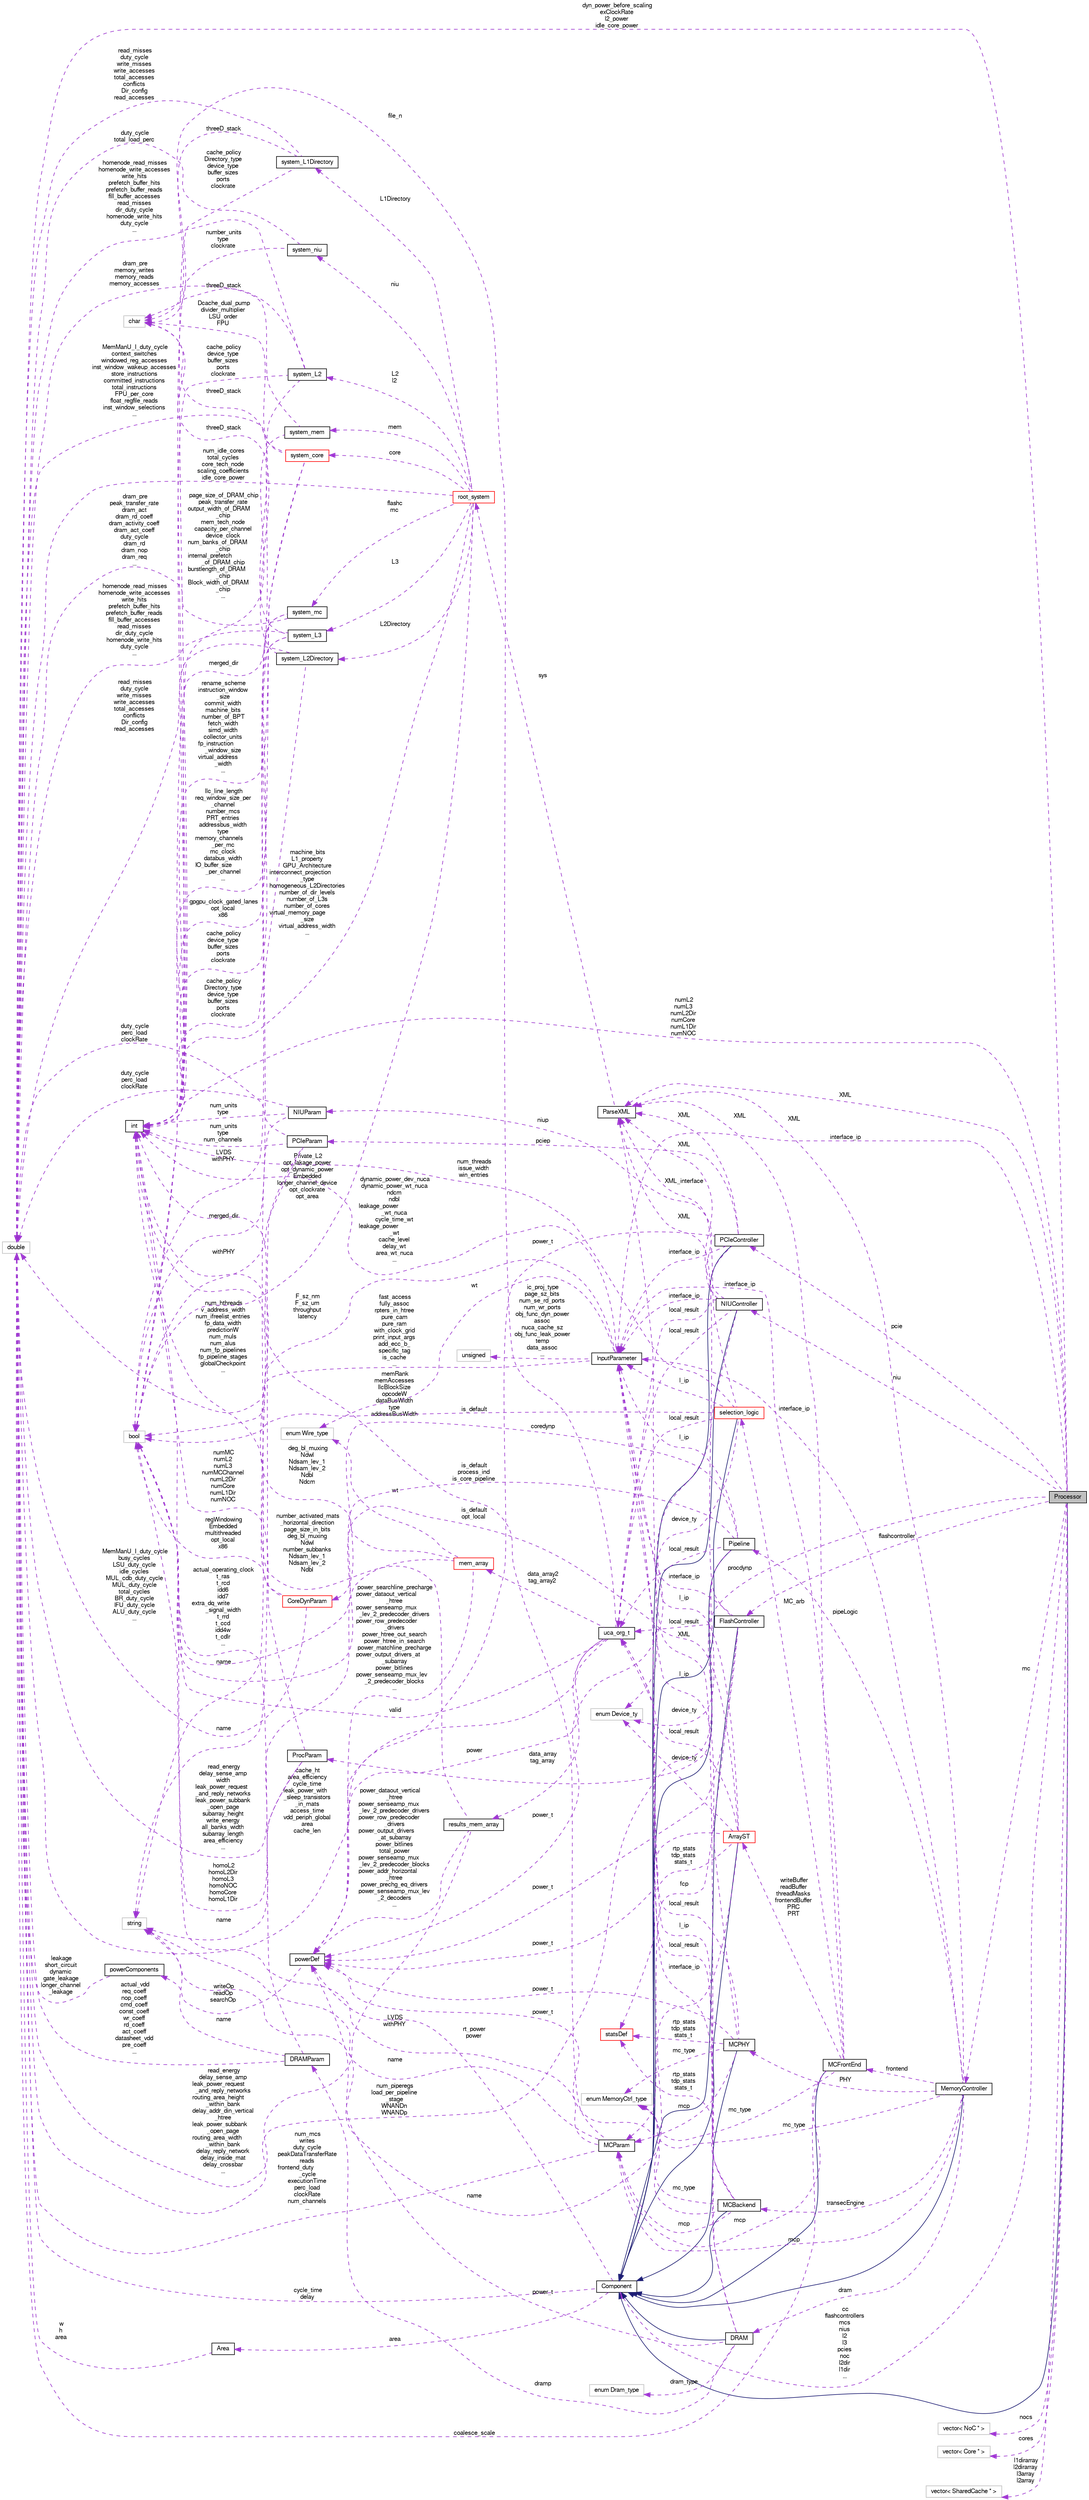digraph "Processor"
{
  bgcolor="transparent";
  edge [fontname="FreeSans",fontsize="10",labelfontname="FreeSans",labelfontsize="10"];
  node [fontname="FreeSans",fontsize="10",shape=record];
  rankdir="LR";
  Node2 [label="Processor",height=0.2,width=0.4,color="black", fillcolor="grey75", style="filled", fontcolor="black"];
  Node3 -> Node2 [dir="back",color="midnightblue",fontsize="10",style="solid",fontname="FreeSans"];
  Node3 [label="Component",height=0.2,width=0.4,color="black",URL="$classComponent.html"];
  Node4 -> Node3 [dir="back",color="darkorchid3",fontsize="10",style="dashed",label=" cycle_time\ndelay" ,fontname="FreeSans"];
  Node4 [label="double",height=0.2,width=0.4,color="grey75"];
  Node5 -> Node3 [dir="back",color="darkorchid3",fontsize="10",style="dashed",label=" rt_power\npower" ,fontname="FreeSans"];
  Node5 [label="powerDef",height=0.2,width=0.4,color="black",URL="$classpowerDef.html"];
  Node6 -> Node5 [dir="back",color="darkorchid3",fontsize="10",style="dashed",label=" writeOp\nreadOp\nsearchOp" ,fontname="FreeSans"];
  Node6 [label="powerComponents",height=0.2,width=0.4,color="black",URL="$classpowerComponents.html"];
  Node4 -> Node6 [dir="back",color="darkorchid3",fontsize="10",style="dashed",label=" leakage\nshort_circuit\ndynamic\ngate_leakage\nlonger_channel\l_leakage" ,fontname="FreeSans"];
  Node7 -> Node3 [dir="back",color="darkorchid3",fontsize="10",style="dashed",label=" area" ,fontname="FreeSans"];
  Node7 [label="Area",height=0.2,width=0.4,color="black",URL="$classArea.html"];
  Node4 -> Node7 [dir="back",color="darkorchid3",fontsize="10",style="dashed",label=" w\nh\narea" ,fontname="FreeSans"];
  Node8 -> Node2 [dir="back",color="darkorchid3",fontsize="10",style="dashed",label=" flashcontroller" ,fontname="FreeSans"];
  Node8 [label="FlashController",height=0.2,width=0.4,color="black",URL="$classFlashController.html"];
  Node3 -> Node8 [dir="back",color="midnightblue",fontsize="10",style="solid",fontname="FreeSans"];
  Node9 -> Node8 [dir="back",color="darkorchid3",fontsize="10",style="dashed",label=" local_result" ,fontname="FreeSans"];
  Node9 [label="uca_org_t",height=0.2,width=0.4,color="black",URL="$classuca__org__t.html"];
  Node4 -> Node9 [dir="back",color="darkorchid3",fontsize="10",style="dashed",label=" cache_ht\narea_efficiency\ncycle_time\nleak_power_with\l_sleep_transistors\l_in_mats\naccess_time\nvdd_periph_global\narea\ncache_len" ,fontname="FreeSans"];
  Node10 -> Node9 [dir="back",color="darkorchid3",fontsize="10",style="dashed",label=" file_n" ,fontname="FreeSans"];
  Node10 [label="char",height=0.2,width=0.4,color="grey75"];
  Node5 -> Node9 [dir="back",color="darkorchid3",fontsize="10",style="dashed",label=" power" ,fontname="FreeSans"];
  Node11 -> Node9 [dir="back",color="darkorchid3",fontsize="10",style="dashed",label=" data_array2\ntag_array2" ,fontname="FreeSans"];
  Node11 [label="mem_array",height=0.2,width=0.4,color="red",URL="$classmem__array.html"];
  Node4 -> Node11 [dir="back",color="darkorchid3",fontsize="10",style="dashed",label=" read_energy\ndelay_sense_amp\nwidth\nleak_power_request\l_and_reply_networks\nleak_power_subbank\l_open_page\nsubarray_height\nwrite_energy\nall_banks_width\nsubarray_length\narea_efficiency\n..." ,fontname="FreeSans"];
  Node5 -> Node11 [dir="back",color="darkorchid3",fontsize="10",style="dashed",label=" power_searchline_precharge\npower_dataout_vertical\l_htree\npower_senseamp_mux\l_lev_2_predecoder_drivers\npower_row_predecoder\l_drivers\npower_htree_out_search\npower_htree_in_search\npower_matchline_precharge\npower_output_drivers_at\l_subarray\npower_bitlines\npower_senseamp_mux_lev\l_2_predecoder_blocks\n..." ,fontname="FreeSans"];
  Node13 -> Node11 [dir="back",color="darkorchid3",fontsize="10",style="dashed",label=" deg_bl_muxing\nNdwl\nNdsam_lev_1\nNdsam_lev_2\nNdbl\nNdcm" ,fontname="FreeSans"];
  Node13 [label="int",height=0.2,width=0.4,color="black",URL="$classint.html"];
  Node14 -> Node11 [dir="back",color="darkorchid3",fontsize="10",style="dashed",label=" wt" ,fontname="FreeSans"];
  Node14 [label="enum Wire_type",height=0.2,width=0.4,color="grey75"];
  Node15 -> Node9 [dir="back",color="darkorchid3",fontsize="10",style="dashed",label=" data_array\ntag_array" ,fontname="FreeSans"];
  Node15 [label="results_mem_array",height=0.2,width=0.4,color="black",URL="$structresults__mem__array.html"];
  Node4 -> Node15 [dir="back",color="darkorchid3",fontsize="10",style="dashed",label=" read_energy\ndelay_sense_amp\nleak_power_request\l_and_reply_networks\nrouting_area_height\l_within_bank\ndelay_addr_din_vertical\l_htree\nleak_power_subbank\l_open_page\nrouting_area_width\l_within_bank\ndelay_reply_network\ndelay_inside_mat\ndelay_crossbar\n..." ,fontname="FreeSans"];
  Node5 -> Node15 [dir="back",color="darkorchid3",fontsize="10",style="dashed",label=" power_dataout_vertical\l_htree\npower_senseamp_mux\l_lev_2_predecoder_drivers\npower_row_predecoder\l_drivers\npower_output_drivers\l_at_subarray\npower_bitlines\ntotal_power\npower_senseamp_mux\l_lev_2_predecoder_blocks\npower_addr_horizontal\l_htree\npower_prechg_eq_drivers\npower_senseamp_mux_lev\l_2_decoders\n..." ,fontname="FreeSans"];
  Node13 -> Node15 [dir="back",color="darkorchid3",fontsize="10",style="dashed",label=" number_activated_mats\l_horizontal_direction\npage_size_in_bits\ndeg_bl_muxing\nNdwl\nnumber_subbanks\nNdsam_lev_1\nNdsam_lev_2\nNdbl" ,fontname="FreeSans"];
  Node16 -> Node9 [dir="back",color="darkorchid3",fontsize="10",style="dashed",label=" valid" ,fontname="FreeSans"];
  Node16 [label="bool",height=0.2,width=0.4,color="grey75"];
  Node5 -> Node8 [dir="back",color="darkorchid3",fontsize="10",style="dashed",label=" power_t" ,fontname="FreeSans"];
  Node17 -> Node8 [dir="back",color="darkorchid3",fontsize="10",style="dashed",label=" fcp" ,fontname="FreeSans"];
  Node17 [label="MCParam",height=0.2,width=0.4,color="black",URL="$classMCParam.html"];
  Node4 -> Node17 [dir="back",color="darkorchid3",fontsize="10",style="dashed",label=" num_mcs\nwrites\nduty_cycle\npeakDataTransferRate\nreads\nfrontend_duty\l_cycle\nexecutionTime\nperc_load\nclockRate\nnum_channels\n..." ,fontname="FreeSans"];
  Node18 -> Node17 [dir="back",color="darkorchid3",fontsize="10",style="dashed",label=" name" ,fontname="FreeSans"];
  Node18 [label="string",height=0.2,width=0.4,color="grey75"];
  Node13 -> Node17 [dir="back",color="darkorchid3",fontsize="10",style="dashed",label=" memRank\nmemAccesses\nllcBlockSize\nopcodeW\ndataBusWidth\ntype\naddressBusWidth" ,fontname="FreeSans"];
  Node16 -> Node17 [dir="back",color="darkorchid3",fontsize="10",style="dashed",label=" LVDS\nwithPHY" ,fontname="FreeSans"];
  Node19 -> Node8 [dir="back",color="darkorchid3",fontsize="10",style="dashed",label=" interface_ip" ,fontname="FreeSans"];
  Node19 [label="InputParameter",height=0.2,width=0.4,color="black",URL="$classInputParameter.html"];
  Node4 -> Node19 [dir="back",color="darkorchid3",fontsize="10",style="dashed",label=" F_sz_nm\nF_sz_um\nthroughput\nlatency" ,fontname="FreeSans"];
  Node13 -> Node19 [dir="back",color="darkorchid3",fontsize="10",style="dashed",label=" dynamic_power_dev_nuca\ndynamic_power_wt_nuca\nndcm\nndbl\nleakage_power\l_wt_nuca\ncycle_time_wt\nleakage_power\l_wt\ncache_level\ndelay_wt\narea_wt_nuca\n..." ,fontname="FreeSans"];
  Node16 -> Node19 [dir="back",color="darkorchid3",fontsize="10",style="dashed",label=" fast_access\nfully_assoc\nrpters_in_htree\npure_cam\npure_ram\nwith_clock_grid\nprint_input_args\nadd_ecc_b_\nspecific_tag\nis_cache\n..." ,fontname="FreeSans"];
  Node14 -> Node19 [dir="back",color="darkorchid3",fontsize="10",style="dashed",label=" wt" ,fontname="FreeSans"];
  Node20 -> Node19 [dir="back",color="darkorchid3",fontsize="10",style="dashed",label=" ic_proj_type\npage_sz_bits\nnum_se_rd_ports\nnum_wr_ports\nobj_func_dyn_power\nassoc\nnuca_cache_sz\nobj_func_leak_power\ntemp\ndata_assoc\n..." ,fontname="FreeSans"];
  Node20 [label="unsigned",height=0.2,width=0.4,color="grey75"];
  Node21 -> Node8 [dir="back",color="darkorchid3",fontsize="10",style="dashed",label=" XML" ,fontname="FreeSans"];
  Node21 [label="ParseXML",height=0.2,width=0.4,color="black",URL="$classParseXML.html"];
  Node22 -> Node21 [dir="back",color="darkorchid3",fontsize="10",style="dashed",label=" sys" ,fontname="FreeSans"];
  Node22 [label="root_system",height=0.2,width=0.4,color="red",URL="$structroot__system.html"];
  Node23 -> Node22 [dir="back",color="darkorchid3",fontsize="10",style="dashed",label=" L2\nl2" ,fontname="FreeSans"];
  Node23 [label="system_L2",height=0.2,width=0.4,color="black",URL="$structsystem__L2.html"];
  Node4 -> Node23 [dir="back",color="darkorchid3",fontsize="10",style="dashed",label=" homenode_read_misses\nhomenode_write_accesses\nwrite_hits\nprefetch_buffer_hits\nprefetch_buffer_reads\nfill_buffer_accesses\nread_misses\ndir_duty_cycle\nhomenode_write_hits\nduty_cycle\n..." ,fontname="FreeSans"];
  Node10 -> Node23 [dir="back",color="darkorchid3",fontsize="10",style="dashed",label=" threeD_stack" ,fontname="FreeSans"];
  Node13 -> Node23 [dir="back",color="darkorchid3",fontsize="10",style="dashed",label=" cache_policy\ndevice_type\nbuffer_sizes\nports\nclockrate" ,fontname="FreeSans"];
  Node16 -> Node23 [dir="back",color="darkorchid3",fontsize="10",style="dashed",label=" merged_dir" ,fontname="FreeSans"];
  Node24 -> Node22 [dir="back",color="darkorchid3",fontsize="10",style="dashed",label=" L3" ,fontname="FreeSans"];
  Node24 [label="system_L3",height=0.2,width=0.4,color="black",URL="$structsystem__L3.html"];
  Node4 -> Node24 [dir="back",color="darkorchid3",fontsize="10",style="dashed",label=" homenode_read_misses\nhomenode_write_accesses\nwrite_hits\nprefetch_buffer_hits\nprefetch_buffer_reads\nfill_buffer_accesses\nread_misses\ndir_duty_cycle\nhomenode_write_hits\nduty_cycle\n..." ,fontname="FreeSans"];
  Node10 -> Node24 [dir="back",color="darkorchid3",fontsize="10",style="dashed",label=" threeD_stack" ,fontname="FreeSans"];
  Node13 -> Node24 [dir="back",color="darkorchid3",fontsize="10",style="dashed",label=" cache_policy\ndevice_type\nbuffer_sizes\nports\nclockrate" ,fontname="FreeSans"];
  Node16 -> Node24 [dir="back",color="darkorchid3",fontsize="10",style="dashed",label=" merged_dir" ,fontname="FreeSans"];
  Node4 -> Node22 [dir="back",color="darkorchid3",fontsize="10",style="dashed",label=" num_idle_cores\ntotal_cycles\ncore_tech_node\nscaling_coefficients\nidle_core_power" ,fontname="FreeSans"];
  Node25 -> Node22 [dir="back",color="darkorchid3",fontsize="10",style="dashed",label=" L2Directory" ,fontname="FreeSans"];
  Node25 [label="system_L2Directory",height=0.2,width=0.4,color="black",URL="$structsystem__L2Directory.html"];
  Node4 -> Node25 [dir="back",color="darkorchid3",fontsize="10",style="dashed",label=" read_misses\nduty_cycle\nwrite_misses\nwrite_accesses\ntotal_accesses\nconflicts\nDir_config\nread_accesses" ,fontname="FreeSans"];
  Node10 -> Node25 [dir="back",color="darkorchid3",fontsize="10",style="dashed",label=" threeD_stack" ,fontname="FreeSans"];
  Node13 -> Node25 [dir="back",color="darkorchid3",fontsize="10",style="dashed",label=" cache_policy\nDirectory_type\ndevice_type\nbuffer_sizes\nports\nclockrate" ,fontname="FreeSans"];
  Node26 -> Node22 [dir="back",color="darkorchid3",fontsize="10",style="dashed",label=" flashc\nmc" ,fontname="FreeSans"];
  Node26 [label="system_mc",height=0.2,width=0.4,color="black",URL="$structsystem__mc.html"];
  Node4 -> Node26 [dir="back",color="darkorchid3",fontsize="10",style="dashed",label=" dram_pre\npeak_transfer_rate\ndram_act\ndram_rd_coeff\ndram_activity_coeff\ndram_act_coeff\nduty_cycle\ndram_rd\ndram_nop\ndram_req\n..." ,fontname="FreeSans"];
  Node13 -> Node26 [dir="back",color="darkorchid3",fontsize="10",style="dashed",label=" llc_line_length\nreq_window_size_per\l_channel\nnumber_mcs\nPRT_entries\naddressbus_width\ntype\nmemory_channels\l_per_mc\nmc_clock\ndatabus_width\nIO_buffer_size\l_per_channel\n..." ,fontname="FreeSans"];
  Node16 -> Node26 [dir="back",color="darkorchid3",fontsize="10",style="dashed",label=" LVDS\nwithPHY" ,fontname="FreeSans"];
  Node27 -> Node22 [dir="back",color="darkorchid3",fontsize="10",style="dashed",label=" mem" ,fontname="FreeSans"];
  Node27 [label="system_mem",height=0.2,width=0.4,color="black",URL="$structsystem__mem.html"];
  Node4 -> Node27 [dir="back",color="darkorchid3",fontsize="10",style="dashed",label=" dram_pre\nmemory_writes\nmemory_reads\nmemory_accesses" ,fontname="FreeSans"];
  Node13 -> Node27 [dir="back",color="darkorchid3",fontsize="10",style="dashed",label=" page_size_of_DRAM_chip\npeak_transfer_rate\noutput_width_of_DRAM\l_chip\nmem_tech_node\ncapacity_per_channel\ndevice_clock\nnum_banks_of_DRAM\l_chip\ninternal_prefetch\l_of_DRAM_chip\nburstlength_of_DRAM\l_chip\nBlock_width_of_DRAM\l_chip\n..." ,fontname="FreeSans"];
  Node28 -> Node22 [dir="back",color="darkorchid3",fontsize="10",style="dashed",label=" L1Directory" ,fontname="FreeSans"];
  Node28 [label="system_L1Directory",height=0.2,width=0.4,color="black",URL="$structsystem__L1Directory.html"];
  Node4 -> Node28 [dir="back",color="darkorchid3",fontsize="10",style="dashed",label=" read_misses\nduty_cycle\nwrite_misses\nwrite_accesses\ntotal_accesses\nconflicts\nDir_config\nread_accesses" ,fontname="FreeSans"];
  Node10 -> Node28 [dir="back",color="darkorchid3",fontsize="10",style="dashed",label=" threeD_stack" ,fontname="FreeSans"];
  Node13 -> Node28 [dir="back",color="darkorchid3",fontsize="10",style="dashed",label=" cache_policy\nDirectory_type\ndevice_type\nbuffer_sizes\nports\nclockrate" ,fontname="FreeSans"];
  Node29 -> Node22 [dir="back",color="darkorchid3",fontsize="10",style="dashed",label=" niu" ,fontname="FreeSans"];
  Node29 [label="system_niu",height=0.2,width=0.4,color="black",URL="$structsystem__niu.html"];
  Node4 -> Node29 [dir="back",color="darkorchid3",fontsize="10",style="dashed",label=" duty_cycle\ntotal_load_perc" ,fontname="FreeSans"];
  Node13 -> Node29 [dir="back",color="darkorchid3",fontsize="10",style="dashed",label=" number_units\ntype\nclockrate" ,fontname="FreeSans"];
  Node30 -> Node22 [dir="back",color="darkorchid3",fontsize="10",style="dashed",label=" core" ,fontname="FreeSans"];
  Node30 [label="system_core",height=0.2,width=0.4,color="red",URL="$structsystem__core.html"];
  Node4 -> Node30 [dir="back",color="darkorchid3",fontsize="10",style="dashed",label=" MemManU_I_duty_cycle\ncontext_switches\nwindowed_reg_accesses\ninst_window_wakeup_accesses\nstore_instructions\ncommitted_instructions\ntotal_instructions\nFPU_per_core\nfloat_regfile_reads\ninst_window_selections\n..." ,fontname="FreeSans"];
  Node10 -> Node30 [dir="back",color="darkorchid3",fontsize="10",style="dashed",label=" Dcache_dual_pump\ndivider_multiplier\nLSU_order\nFPU" ,fontname="FreeSans"];
  Node13 -> Node30 [dir="back",color="darkorchid3",fontsize="10",style="dashed",label=" rename_scheme\ninstruction_window\l_size\ncommit_width\nmachine_bits\nnumber_of_BPT\nfetch_width\nsimd_width\ncollector_units\nfp_instruction\l_window_size\nvirtual_address\l_width\n..." ,fontname="FreeSans"];
  Node16 -> Node30 [dir="back",color="darkorchid3",fontsize="10",style="dashed",label=" gpgpu_clock_gated_lanes\nopt_local\nx86" ,fontname="FreeSans"];
  Node13 -> Node22 [dir="back",color="darkorchid3",fontsize="10",style="dashed",label=" machine_bits\nL1_property\nGPU_Architecture\ninterconnect_projection\l_type\nhomogeneous_L2Directories\nnumber_of_dir_levels\nnumber_of_L3s\nnumber_of_cores\nvirtual_memory_page\l_size\nvirtual_address_width\n..." ,fontname="FreeSans"];
  Node16 -> Node22 [dir="back",color="darkorchid3",fontsize="10",style="dashed",label=" Private_L2\nopt_lakage_power\nopt_dynamic_power\nEmbedded\nlonger_channel_device\nopt_clockrate\nopt_area" ,fontname="FreeSans"];
  Node40 -> Node2 [dir="back",color="darkorchid3",fontsize="10",style="dashed",label=" pcie" ,fontname="FreeSans"];
  Node40 [label="PCIeController",height=0.2,width=0.4,color="black",URL="$classPCIeController.html"];
  Node3 -> Node40 [dir="back",color="midnightblue",fontsize="10",style="solid",fontname="FreeSans"];
  Node9 -> Node40 [dir="back",color="darkorchid3",fontsize="10",style="dashed",label=" local_result" ,fontname="FreeSans"];
  Node5 -> Node40 [dir="back",color="darkorchid3",fontsize="10",style="dashed",label=" power_t" ,fontname="FreeSans"];
  Node41 -> Node40 [dir="back",color="darkorchid3",fontsize="10",style="dashed",label=" pciep" ,fontname="FreeSans"];
  Node41 [label="PCIeParam",height=0.2,width=0.4,color="black",URL="$classPCIeParam.html"];
  Node4 -> Node41 [dir="back",color="darkorchid3",fontsize="10",style="dashed",label=" duty_cycle\nperc_load\nclockRate" ,fontname="FreeSans"];
  Node18 -> Node41 [dir="back",color="darkorchid3",fontsize="10",style="dashed",label=" name" ,fontname="FreeSans"];
  Node13 -> Node41 [dir="back",color="darkorchid3",fontsize="10",style="dashed",label=" num_units\ntype\nnum_channels" ,fontname="FreeSans"];
  Node16 -> Node41 [dir="back",color="darkorchid3",fontsize="10",style="dashed",label=" withPHY" ,fontname="FreeSans"];
  Node19 -> Node40 [dir="back",color="darkorchid3",fontsize="10",style="dashed",label=" interface_ip" ,fontname="FreeSans"];
  Node21 -> Node40 [dir="back",color="darkorchid3",fontsize="10",style="dashed",label=" XML" ,fontname="FreeSans"];
  Node42 -> Node2 [dir="back",color="darkorchid3",fontsize="10",style="dashed",label=" niu" ,fontname="FreeSans"];
  Node42 [label="NIUController",height=0.2,width=0.4,color="black",URL="$classNIUController.html"];
  Node3 -> Node42 [dir="back",color="midnightblue",fontsize="10",style="solid",fontname="FreeSans"];
  Node9 -> Node42 [dir="back",color="darkorchid3",fontsize="10",style="dashed",label=" local_result" ,fontname="FreeSans"];
  Node5 -> Node42 [dir="back",color="darkorchid3",fontsize="10",style="dashed",label=" power_t" ,fontname="FreeSans"];
  Node43 -> Node42 [dir="back",color="darkorchid3",fontsize="10",style="dashed",label=" niup" ,fontname="FreeSans"];
  Node43 [label="NIUParam",height=0.2,width=0.4,color="black",URL="$classNIUParam.html"];
  Node4 -> Node43 [dir="back",color="darkorchid3",fontsize="10",style="dashed",label=" duty_cycle\nperc_load\nclockRate" ,fontname="FreeSans"];
  Node18 -> Node43 [dir="back",color="darkorchid3",fontsize="10",style="dashed",label=" name" ,fontname="FreeSans"];
  Node13 -> Node43 [dir="back",color="darkorchid3",fontsize="10",style="dashed",label=" num_units\ntype" ,fontname="FreeSans"];
  Node19 -> Node42 [dir="back",color="darkorchid3",fontsize="10",style="dashed",label=" interface_ip" ,fontname="FreeSans"];
  Node21 -> Node42 [dir="back",color="darkorchid3",fontsize="10",style="dashed",label=" XML" ,fontname="FreeSans"];
  Node4 -> Node2 [dir="back",color="darkorchid3",fontsize="10",style="dashed",label=" dyn_power_before_scaling\nexClockRate\nl2_power\nidle_core_power" ,fontname="FreeSans"];
  Node44 -> Node2 [dir="back",color="darkorchid3",fontsize="10",style="dashed",label=" nocs" ,fontname="FreeSans"];
  Node44 [label="vector\< NoC * \>",height=0.2,width=0.4,color="grey75"];
  Node45 -> Node2 [dir="back",color="darkorchid3",fontsize="10",style="dashed",label=" procdynp" ,fontname="FreeSans"];
  Node45 [label="ProcParam",height=0.2,width=0.4,color="black",URL="$classProcParam.html"];
  Node18 -> Node45 [dir="back",color="darkorchid3",fontsize="10",style="dashed",label=" name" ,fontname="FreeSans"];
  Node13 -> Node45 [dir="back",color="darkorchid3",fontsize="10",style="dashed",label=" numMC\nnumL2\nnumL3\nnumMCChannel\nnumL2Dir\nnumCore\nnumL1Dir\nnumNOC" ,fontname="FreeSans"];
  Node16 -> Node45 [dir="back",color="darkorchid3",fontsize="10",style="dashed",label=" homoL2\nhomoL2Dir\nhomoL3\nhomoNOC\nhomoCore\nhomoL1Dir" ,fontname="FreeSans"];
  Node3 -> Node2 [dir="back",color="darkorchid3",fontsize="10",style="dashed",label=" cc\nflashcontrollers\nmcs\nnius\nl2\nl3\npcies\nnoc\nl2dir\nl1dir\n..." ,fontname="FreeSans"];
  Node13 -> Node2 [dir="back",color="darkorchid3",fontsize="10",style="dashed",label=" numL2\nnumL3\nnumL2Dir\nnumCore\nnumL1Dir\nnumNOC" ,fontname="FreeSans"];
  Node19 -> Node2 [dir="back",color="darkorchid3",fontsize="10",style="dashed",label=" interface_ip" ,fontname="FreeSans"];
  Node46 -> Node2 [dir="back",color="darkorchid3",fontsize="10",style="dashed",label=" mc" ,fontname="FreeSans"];
  Node46 [label="MemoryController",height=0.2,width=0.4,color="black",URL="$classMemoryController.html"];
  Node3 -> Node46 [dir="back",color="midnightblue",fontsize="10",style="solid",fontname="FreeSans"];
  Node47 -> Node46 [dir="back",color="darkorchid3",fontsize="10",style="dashed",label=" pipeLogic" ,fontname="FreeSans"];
  Node47 [label="Pipeline",height=0.2,width=0.4,color="black",URL="$classPipeline.html"];
  Node3 -> Node47 [dir="back",color="midnightblue",fontsize="10",style="solid",fontname="FreeSans"];
  Node4 -> Node47 [dir="back",color="darkorchid3",fontsize="10",style="dashed",label=" num_piperegs\nload_per_pipeline\l_stage\nWNANDn\nWNANDp" ,fontname="FreeSans"];
  Node48 -> Node47 [dir="back",color="darkorchid3",fontsize="10",style="dashed",label=" device_ty" ,fontname="FreeSans"];
  Node48 [label="enum Device_ty",height=0.2,width=0.4,color="grey75"];
  Node49 -> Node47 [dir="back",color="darkorchid3",fontsize="10",style="dashed",label=" coredynp" ,fontname="FreeSans"];
  Node49 [label="CoreDynParam",height=0.2,width=0.4,color="red",URL="$classCoreDynParam.html"];
  Node4 -> Node49 [dir="back",color="darkorchid3",fontsize="10",style="dashed",label=" MemManU_I_duty_cycle\nbusy_cycles\nLSU_duty_cycle\nidle_cycles\nMUL_cdb_duty_cycle\nMUL_duty_cycle\ntotal_cycles\nBR_duty_cycle\nIFU_duty_cycle\nALU_duty_cycle\n..." ,fontname="FreeSans"];
  Node13 -> Node49 [dir="back",color="darkorchid3",fontsize="10",style="dashed",label=" num_hthreads\nv_address_width\nnum_ifreelist_entries\nfp_data_width\npredictionW\nnum_muls\nnum_alus\nnum_fp_pipelines\nfp_pipeline_stages\nglobalCheckpoint\n..." ,fontname="FreeSans"];
  Node16 -> Node49 [dir="back",color="darkorchid3",fontsize="10",style="dashed",label=" regWindowing\nEmbedded\nmultithreaded\nopt_local\nx86" ,fontname="FreeSans"];
  Node9 -> Node47 [dir="back",color="darkorchid3",fontsize="10",style="dashed",label=" local_result" ,fontname="FreeSans"];
  Node16 -> Node47 [dir="back",color="darkorchid3",fontsize="10",style="dashed",label=" is_default\nprocess_ind\nis_core_pipeline" ,fontname="FreeSans"];
  Node19 -> Node47 [dir="back",color="darkorchid3",fontsize="10",style="dashed",label=" l_ip" ,fontname="FreeSans"];
  Node53 -> Node46 [dir="back",color="darkorchid3",fontsize="10",style="dashed",label=" mc_type" ,fontname="FreeSans"];
  Node53 [label="enum MemoryCtrl_type",height=0.2,width=0.4,color="grey75"];
  Node54 -> Node46 [dir="back",color="darkorchid3",fontsize="10",style="dashed",label=" transecEngine" ,fontname="FreeSans"];
  Node54 [label="MCBackend",height=0.2,width=0.4,color="black",URL="$classMCBackend.html"];
  Node3 -> Node54 [dir="back",color="midnightblue",fontsize="10",style="solid",fontname="FreeSans"];
  Node53 -> Node54 [dir="back",color="darkorchid3",fontsize="10",style="dashed",label=" mc_type" ,fontname="FreeSans"];
  Node5 -> Node54 [dir="back",color="darkorchid3",fontsize="10",style="dashed",label=" power_t" ,fontname="FreeSans"];
  Node9 -> Node54 [dir="back",color="darkorchid3",fontsize="10",style="dashed",label=" local_result" ,fontname="FreeSans"];
  Node55 -> Node54 [dir="back",color="darkorchid3",fontsize="10",style="dashed",label=" rtp_stats\ntdp_stats\nstats_t" ,fontname="FreeSans"];
  Node55 [label="statsDef",height=0.2,width=0.4,color="red",URL="$classstatsDef.html"];
  Node17 -> Node54 [dir="back",color="darkorchid3",fontsize="10",style="dashed",label=" mcp" ,fontname="FreeSans"];
  Node19 -> Node54 [dir="back",color="darkorchid3",fontsize="10",style="dashed",label=" l_ip" ,fontname="FreeSans"];
  Node57 -> Node46 [dir="back",color="darkorchid3",fontsize="10",style="dashed",label=" frontend" ,fontname="FreeSans"];
  Node57 [label="MCFrontEnd",height=0.2,width=0.4,color="black",URL="$classMCFrontEnd.html"];
  Node3 -> Node57 [dir="back",color="midnightblue",fontsize="10",style="solid",fontname="FreeSans"];
  Node53 -> Node57 [dir="back",color="darkorchid3",fontsize="10",style="dashed",label=" mc_type" ,fontname="FreeSans"];
  Node4 -> Node57 [dir="back",color="darkorchid3",fontsize="10",style="dashed",label=" coalesce_scale" ,fontname="FreeSans"];
  Node58 -> Node57 [dir="back",color="darkorchid3",fontsize="10",style="dashed",label=" writeBuffer\nreadBuffer\nthreadMasks\nfrontendBuffer\nPRC\nPRT" ,fontname="FreeSans"];
  Node58 [label="ArrayST",height=0.2,width=0.4,color="red",URL="$classArrayST.html"];
  Node3 -> Node58 [dir="back",color="midnightblue",fontsize="10",style="solid",fontname="FreeSans"];
  Node48 -> Node58 [dir="back",color="darkorchid3",fontsize="10",style="dashed",label=" device_ty" ,fontname="FreeSans"];
  Node5 -> Node58 [dir="back",color="darkorchid3",fontsize="10",style="dashed",label=" power_t" ,fontname="FreeSans"];
  Node9 -> Node58 [dir="back",color="darkorchid3",fontsize="10",style="dashed",label=" local_result" ,fontname="FreeSans"];
  Node55 -> Node58 [dir="back",color="darkorchid3",fontsize="10",style="dashed",label=" rtp_stats\ntdp_stats\nstats_t" ,fontname="FreeSans"];
  Node16 -> Node58 [dir="back",color="darkorchid3",fontsize="10",style="dashed",label=" is_default\nopt_local" ,fontname="FreeSans"];
  Node18 -> Node58 [dir="back",color="darkorchid3",fontsize="10",style="dashed",label=" name" ,fontname="FreeSans"];
  Node19 -> Node58 [dir="back",color="darkorchid3",fontsize="10",style="dashed",label=" l_ip" ,fontname="FreeSans"];
  Node17 -> Node57 [dir="back",color="darkorchid3",fontsize="10",style="dashed",label=" mcp" ,fontname="FreeSans"];
  Node19 -> Node57 [dir="back",color="darkorchid3",fontsize="10",style="dashed",label=" interface_ip" ,fontname="FreeSans"];
  Node59 -> Node57 [dir="back",color="darkorchid3",fontsize="10",style="dashed",label=" MC_arb" ,fontname="FreeSans"];
  Node59 [label="selection_logic",height=0.2,width=0.4,color="red",URL="$classselection__logic.html"];
  Node3 -> Node59 [dir="back",color="midnightblue",fontsize="10",style="solid",fontname="FreeSans"];
  Node48 -> Node59 [dir="back",color="darkorchid3",fontsize="10",style="dashed",label=" device_ty" ,fontname="FreeSans"];
  Node9 -> Node59 [dir="back",color="darkorchid3",fontsize="10",style="dashed",label=" local_result" ,fontname="FreeSans"];
  Node13 -> Node59 [dir="back",color="darkorchid3",fontsize="10",style="dashed",label=" num_threads\nissue_width\nwin_entries" ,fontname="FreeSans"];
  Node16 -> Node59 [dir="back",color="darkorchid3",fontsize="10",style="dashed",label=" is_default" ,fontname="FreeSans"];
  Node19 -> Node59 [dir="back",color="darkorchid3",fontsize="10",style="dashed",label=" l_ip" ,fontname="FreeSans"];
  Node21 -> Node59 [dir="back",color="darkorchid3",fontsize="10",style="dashed",label=" XML_interface" ,fontname="FreeSans"];
  Node21 -> Node57 [dir="back",color="darkorchid3",fontsize="10",style="dashed",label=" XML" ,fontname="FreeSans"];
  Node60 -> Node46 [dir="back",color="darkorchid3",fontsize="10",style="dashed",label=" PHY" ,fontname="FreeSans"];
  Node60 [label="MCPHY",height=0.2,width=0.4,color="black",URL="$classMCPHY.html"];
  Node3 -> Node60 [dir="back",color="midnightblue",fontsize="10",style="solid",fontname="FreeSans"];
  Node53 -> Node60 [dir="back",color="darkorchid3",fontsize="10",style="dashed",label=" mc_type" ,fontname="FreeSans"];
  Node5 -> Node60 [dir="back",color="darkorchid3",fontsize="10",style="dashed",label=" power_t" ,fontname="FreeSans"];
  Node9 -> Node60 [dir="back",color="darkorchid3",fontsize="10",style="dashed",label=" local_result" ,fontname="FreeSans"];
  Node55 -> Node60 [dir="back",color="darkorchid3",fontsize="10",style="dashed",label=" rtp_stats\ntdp_stats\nstats_t" ,fontname="FreeSans"];
  Node17 -> Node60 [dir="back",color="darkorchid3",fontsize="10",style="dashed",label=" mcp" ,fontname="FreeSans"];
  Node19 -> Node60 [dir="back",color="darkorchid3",fontsize="10",style="dashed",label=" l_ip" ,fontname="FreeSans"];
  Node61 -> Node46 [dir="back",color="darkorchid3",fontsize="10",style="dashed",label=" dram" ,fontname="FreeSans"];
  Node61 [label="DRAM",height=0.2,width=0.4,color="black",URL="$classDRAM.html"];
  Node3 -> Node61 [dir="back",color="midnightblue",fontsize="10",style="solid",fontname="FreeSans"];
  Node62 -> Node61 [dir="back",color="darkorchid3",fontsize="10",style="dashed",label=" dram_type" ,fontname="FreeSans"];
  Node62 [label="enum Dram_type",height=0.2,width=0.4,color="grey75"];
  Node5 -> Node61 [dir="back",color="darkorchid3",fontsize="10",style="dashed",label=" power_t" ,fontname="FreeSans"];
  Node63 -> Node61 [dir="back",color="darkorchid3",fontsize="10",style="dashed",label=" dramp" ,fontname="FreeSans"];
  Node63 [label="DRAMParam",height=0.2,width=0.4,color="black",URL="$classDRAMParam.html"];
  Node4 -> Node63 [dir="back",color="darkorchid3",fontsize="10",style="dashed",label=" actual_vdd\nreq_coeff\nnop_coeff\ncmd_coeff\nconst_coeff\nwr_coeff\nrd_coeff\nact_coeff\ndatasheet_vdd\npre_coeff\n..." ,fontname="FreeSans"];
  Node18 -> Node63 [dir="back",color="darkorchid3",fontsize="10",style="dashed",label=" name" ,fontname="FreeSans"];
  Node13 -> Node63 [dir="back",color="darkorchid3",fontsize="10",style="dashed",label=" actual_operating_clock\nt_ras\nt_rcd\nidd6\nidd7\nextra_dq_write\l_signal_width\nt_rrd\nt_ccd\nidd4w\nt_cdlr\n..." ,fontname="FreeSans"];
  Node19 -> Node61 [dir="back",color="darkorchid3",fontsize="10",style="dashed",label=" interface_ip" ,fontname="FreeSans"];
  Node21 -> Node61 [dir="back",color="darkorchid3",fontsize="10",style="dashed",label=" XML" ,fontname="FreeSans"];
  Node17 -> Node46 [dir="back",color="darkorchid3",fontsize="10",style="dashed",label=" mcp" ,fontname="FreeSans"];
  Node19 -> Node46 [dir="back",color="darkorchid3",fontsize="10",style="dashed",label=" interface_ip" ,fontname="FreeSans"];
  Node21 -> Node46 [dir="back",color="darkorchid3",fontsize="10",style="dashed",label=" XML" ,fontname="FreeSans"];
  Node21 -> Node2 [dir="back",color="darkorchid3",fontsize="10",style="dashed",label=" XML" ,fontname="FreeSans"];
  Node64 -> Node2 [dir="back",color="darkorchid3",fontsize="10",style="dashed",label=" cores" ,fontname="FreeSans"];
  Node64 [label="vector\< Core * \>",height=0.2,width=0.4,color="grey75"];
  Node65 -> Node2 [dir="back",color="darkorchid3",fontsize="10",style="dashed",label=" l1dirarray\nl2dirarray\nl3array\nl2array" ,fontname="FreeSans"];
  Node65 [label="vector\< SharedCache * \>",height=0.2,width=0.4,color="grey75"];
}
